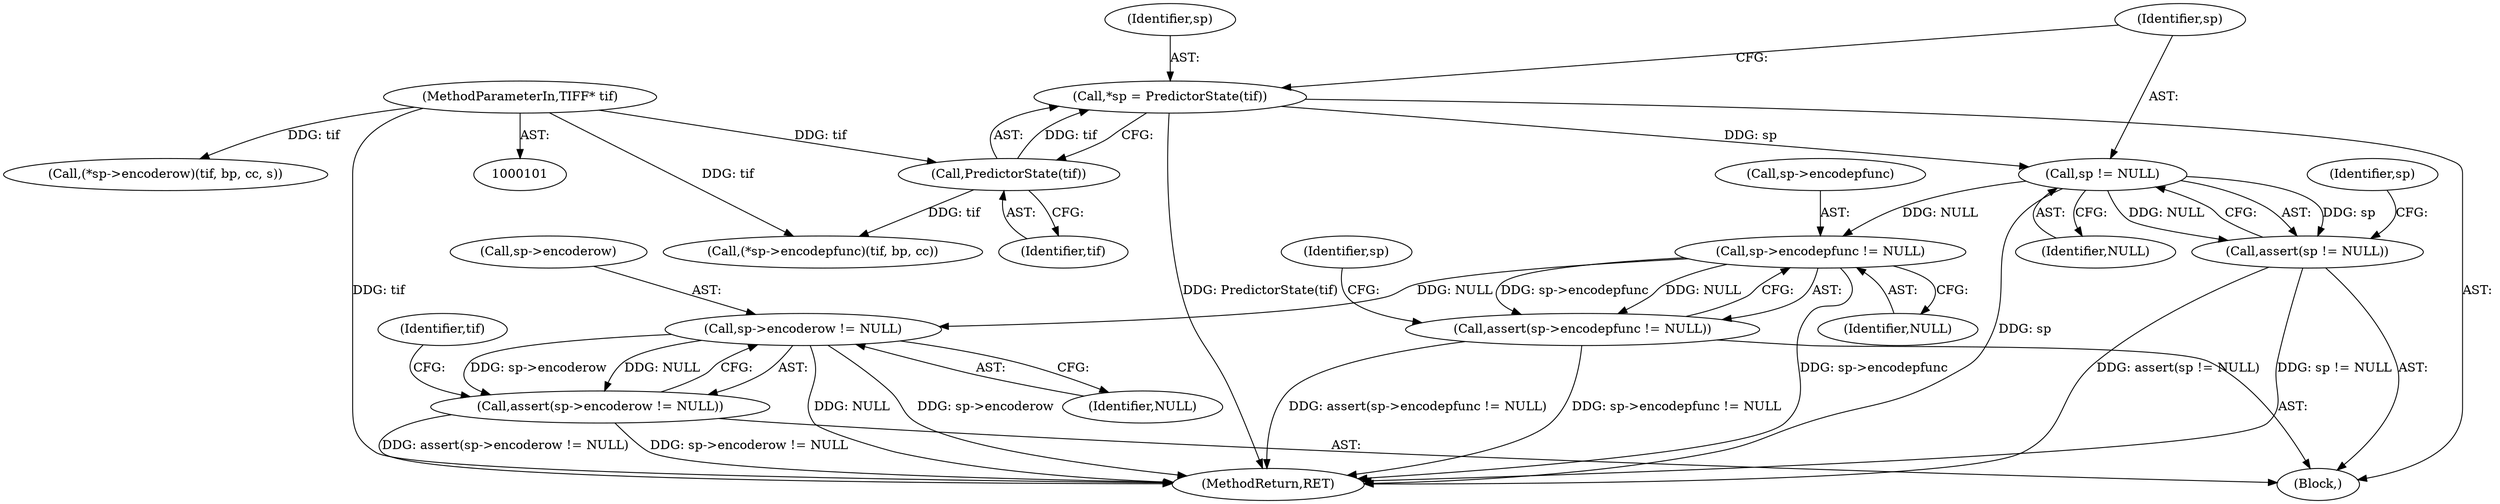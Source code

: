 digraph "0_libtiff_3ca657a8793dd011bf869695d72ad31c779c3cc1_1@pointer" {
"1000113" [label="(Call,sp != NULL)"];
"1000108" [label="(Call,*sp = PredictorState(tif))"];
"1000110" [label="(Call,PredictorState(tif))"];
"1000102" [label="(MethodParameterIn,TIFF* tif)"];
"1000112" [label="(Call,assert(sp != NULL))"];
"1000117" [label="(Call,sp->encodepfunc != NULL)"];
"1000116" [label="(Call,assert(sp->encodepfunc != NULL))"];
"1000123" [label="(Call,sp->encoderow != NULL)"];
"1000122" [label="(Call,assert(sp->encoderow != NULL))"];
"1000109" [label="(Identifier,sp)"];
"1000124" [label="(Call,sp->encoderow)"];
"1000102" [label="(MethodParameterIn,TIFF* tif)"];
"1000121" [label="(Identifier,NULL)"];
"1000129" [label="(Identifier,tif)"];
"1000122" [label="(Call,assert(sp->encoderow != NULL))"];
"1000127" [label="(Identifier,NULL)"];
"1000118" [label="(Call,sp->encodepfunc)"];
"1000119" [label="(Identifier,sp)"];
"1000112" [label="(Call,assert(sp != NULL))"];
"1000125" [label="(Identifier,sp)"];
"1000114" [label="(Identifier,sp)"];
"1000115" [label="(Identifier,NULL)"];
"1000106" [label="(Block,)"];
"1000123" [label="(Call,sp->encoderow != NULL)"];
"1000116" [label="(Call,assert(sp->encodepfunc != NULL))"];
"1000128" [label="(Call,(*sp->encodepfunc)(tif, bp, cc))"];
"1000133" [label="(Call,(*sp->encoderow)(tif, bp, cc, s))"];
"1000138" [label="(MethodReturn,RET)"];
"1000113" [label="(Call,sp != NULL)"];
"1000111" [label="(Identifier,tif)"];
"1000108" [label="(Call,*sp = PredictorState(tif))"];
"1000117" [label="(Call,sp->encodepfunc != NULL)"];
"1000110" [label="(Call,PredictorState(tif))"];
"1000113" -> "1000112"  [label="AST: "];
"1000113" -> "1000115"  [label="CFG: "];
"1000114" -> "1000113"  [label="AST: "];
"1000115" -> "1000113"  [label="AST: "];
"1000112" -> "1000113"  [label="CFG: "];
"1000113" -> "1000138"  [label="DDG: sp"];
"1000113" -> "1000112"  [label="DDG: sp"];
"1000113" -> "1000112"  [label="DDG: NULL"];
"1000108" -> "1000113"  [label="DDG: sp"];
"1000113" -> "1000117"  [label="DDG: NULL"];
"1000108" -> "1000106"  [label="AST: "];
"1000108" -> "1000110"  [label="CFG: "];
"1000109" -> "1000108"  [label="AST: "];
"1000110" -> "1000108"  [label="AST: "];
"1000114" -> "1000108"  [label="CFG: "];
"1000108" -> "1000138"  [label="DDG: PredictorState(tif)"];
"1000110" -> "1000108"  [label="DDG: tif"];
"1000110" -> "1000111"  [label="CFG: "];
"1000111" -> "1000110"  [label="AST: "];
"1000102" -> "1000110"  [label="DDG: tif"];
"1000110" -> "1000128"  [label="DDG: tif"];
"1000102" -> "1000101"  [label="AST: "];
"1000102" -> "1000138"  [label="DDG: tif"];
"1000102" -> "1000128"  [label="DDG: tif"];
"1000102" -> "1000133"  [label="DDG: tif"];
"1000112" -> "1000106"  [label="AST: "];
"1000119" -> "1000112"  [label="CFG: "];
"1000112" -> "1000138"  [label="DDG: assert(sp != NULL)"];
"1000112" -> "1000138"  [label="DDG: sp != NULL"];
"1000117" -> "1000116"  [label="AST: "];
"1000117" -> "1000121"  [label="CFG: "];
"1000118" -> "1000117"  [label="AST: "];
"1000121" -> "1000117"  [label="AST: "];
"1000116" -> "1000117"  [label="CFG: "];
"1000117" -> "1000138"  [label="DDG: sp->encodepfunc"];
"1000117" -> "1000116"  [label="DDG: sp->encodepfunc"];
"1000117" -> "1000116"  [label="DDG: NULL"];
"1000117" -> "1000123"  [label="DDG: NULL"];
"1000116" -> "1000106"  [label="AST: "];
"1000125" -> "1000116"  [label="CFG: "];
"1000116" -> "1000138"  [label="DDG: sp->encodepfunc != NULL"];
"1000116" -> "1000138"  [label="DDG: assert(sp->encodepfunc != NULL)"];
"1000123" -> "1000122"  [label="AST: "];
"1000123" -> "1000127"  [label="CFG: "];
"1000124" -> "1000123"  [label="AST: "];
"1000127" -> "1000123"  [label="AST: "];
"1000122" -> "1000123"  [label="CFG: "];
"1000123" -> "1000138"  [label="DDG: NULL"];
"1000123" -> "1000138"  [label="DDG: sp->encoderow"];
"1000123" -> "1000122"  [label="DDG: sp->encoderow"];
"1000123" -> "1000122"  [label="DDG: NULL"];
"1000122" -> "1000106"  [label="AST: "];
"1000129" -> "1000122"  [label="CFG: "];
"1000122" -> "1000138"  [label="DDG: sp->encoderow != NULL"];
"1000122" -> "1000138"  [label="DDG: assert(sp->encoderow != NULL)"];
}
